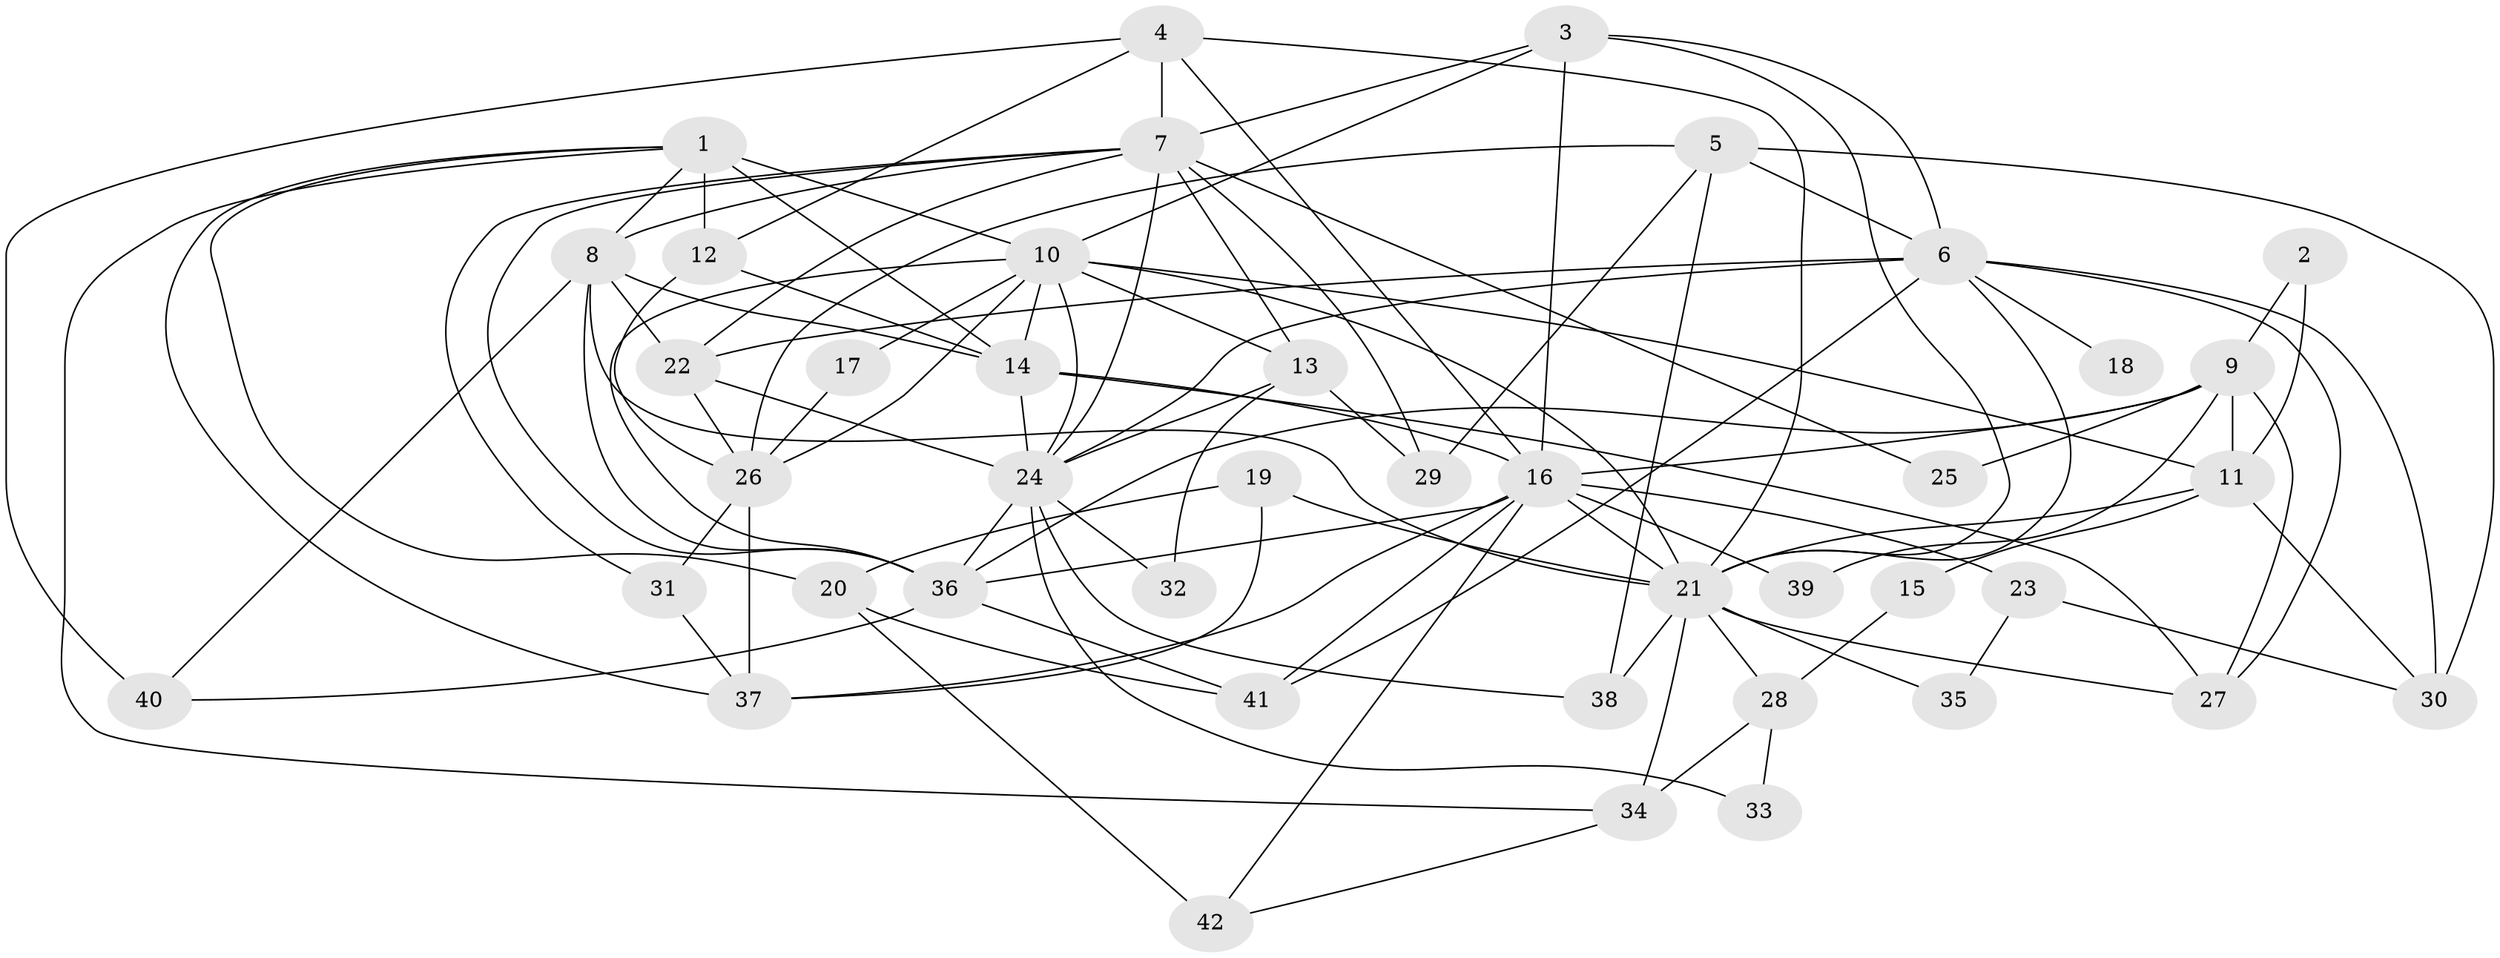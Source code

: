 // original degree distribution, {5: 0.17857142857142858, 2: 0.14285714285714285, 4: 0.30952380952380953, 3: 0.23809523809523808, 6: 0.08333333333333333, 7: 0.023809523809523808, 8: 0.011904761904761904, 9: 0.011904761904761904}
// Generated by graph-tools (version 1.1) at 2025/51/03/04/25 22:51:15]
// undirected, 42 vertices, 104 edges
graph export_dot {
  node [color=gray90,style=filled];
  1;
  2;
  3;
  4;
  5;
  6;
  7;
  8;
  9;
  10;
  11;
  12;
  13;
  14;
  15;
  16;
  17;
  18;
  19;
  20;
  21;
  22;
  23;
  24;
  25;
  26;
  27;
  28;
  29;
  30;
  31;
  32;
  33;
  34;
  35;
  36;
  37;
  38;
  39;
  40;
  41;
  42;
  1 -- 8 [weight=1.0];
  1 -- 10 [weight=2.0];
  1 -- 12 [weight=1.0];
  1 -- 14 [weight=2.0];
  1 -- 20 [weight=1.0];
  1 -- 34 [weight=1.0];
  1 -- 37 [weight=1.0];
  2 -- 9 [weight=1.0];
  2 -- 11 [weight=1.0];
  3 -- 6 [weight=1.0];
  3 -- 7 [weight=1.0];
  3 -- 10 [weight=1.0];
  3 -- 16 [weight=1.0];
  3 -- 21 [weight=1.0];
  4 -- 7 [weight=1.0];
  4 -- 12 [weight=1.0];
  4 -- 16 [weight=1.0];
  4 -- 21 [weight=1.0];
  4 -- 40 [weight=1.0];
  5 -- 6 [weight=2.0];
  5 -- 26 [weight=1.0];
  5 -- 29 [weight=2.0];
  5 -- 30 [weight=2.0];
  5 -- 38 [weight=1.0];
  6 -- 18 [weight=2.0];
  6 -- 21 [weight=1.0];
  6 -- 22 [weight=2.0];
  6 -- 24 [weight=1.0];
  6 -- 27 [weight=1.0];
  6 -- 30 [weight=1.0];
  6 -- 41 [weight=1.0];
  7 -- 8 [weight=1.0];
  7 -- 13 [weight=1.0];
  7 -- 22 [weight=1.0];
  7 -- 24 [weight=2.0];
  7 -- 25 [weight=1.0];
  7 -- 29 [weight=1.0];
  7 -- 31 [weight=1.0];
  7 -- 36 [weight=1.0];
  8 -- 14 [weight=2.0];
  8 -- 21 [weight=1.0];
  8 -- 22 [weight=1.0];
  8 -- 36 [weight=1.0];
  8 -- 40 [weight=2.0];
  9 -- 11 [weight=1.0];
  9 -- 16 [weight=1.0];
  9 -- 25 [weight=2.0];
  9 -- 27 [weight=1.0];
  9 -- 36 [weight=1.0];
  9 -- 39 [weight=1.0];
  10 -- 11 [weight=1.0];
  10 -- 13 [weight=1.0];
  10 -- 14 [weight=1.0];
  10 -- 17 [weight=1.0];
  10 -- 21 [weight=3.0];
  10 -- 24 [weight=1.0];
  10 -- 26 [weight=1.0];
  10 -- 36 [weight=2.0];
  11 -- 15 [weight=1.0];
  11 -- 21 [weight=1.0];
  11 -- 30 [weight=1.0];
  12 -- 14 [weight=1.0];
  12 -- 26 [weight=1.0];
  13 -- 24 [weight=1.0];
  13 -- 29 [weight=1.0];
  13 -- 32 [weight=1.0];
  14 -- 16 [weight=1.0];
  14 -- 24 [weight=1.0];
  14 -- 27 [weight=1.0];
  15 -- 28 [weight=1.0];
  16 -- 21 [weight=1.0];
  16 -- 23 [weight=1.0];
  16 -- 36 [weight=1.0];
  16 -- 37 [weight=1.0];
  16 -- 39 [weight=1.0];
  16 -- 41 [weight=1.0];
  16 -- 42 [weight=1.0];
  17 -- 26 [weight=1.0];
  19 -- 20 [weight=1.0];
  19 -- 21 [weight=1.0];
  19 -- 37 [weight=1.0];
  20 -- 41 [weight=1.0];
  20 -- 42 [weight=2.0];
  21 -- 27 [weight=1.0];
  21 -- 28 [weight=2.0];
  21 -- 34 [weight=1.0];
  21 -- 35 [weight=1.0];
  21 -- 38 [weight=1.0];
  22 -- 24 [weight=1.0];
  22 -- 26 [weight=1.0];
  23 -- 30 [weight=1.0];
  23 -- 35 [weight=1.0];
  24 -- 32 [weight=1.0];
  24 -- 33 [weight=1.0];
  24 -- 36 [weight=1.0];
  24 -- 38 [weight=1.0];
  26 -- 31 [weight=1.0];
  26 -- 37 [weight=1.0];
  28 -- 33 [weight=1.0];
  28 -- 34 [weight=1.0];
  31 -- 37 [weight=1.0];
  34 -- 42 [weight=1.0];
  36 -- 40 [weight=1.0];
  36 -- 41 [weight=1.0];
}
